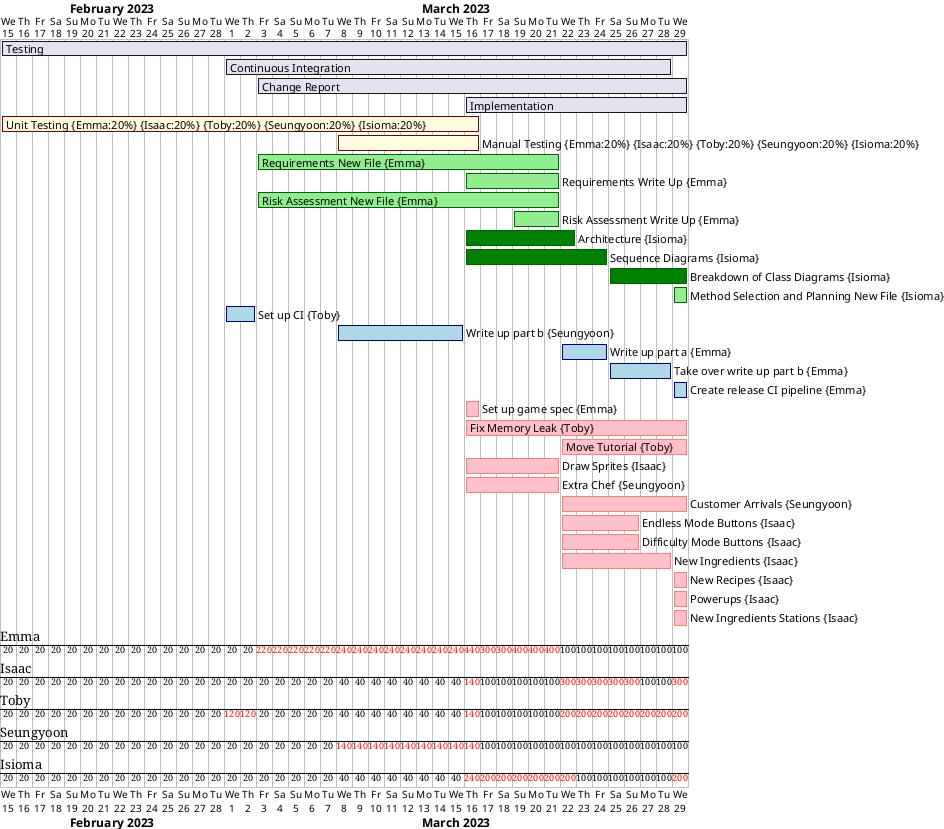 @startgantt

Project starts 2023-02-15

[Testing] starts 2023-02-15
[Testing] lasts 43 days
[Continuous Integration] starts 2023-03-01
[Continuous Integration] lasts 28 days
[Change Report] starts 2023-03-03
[Change Report] lasts 27 days
[Implementation] starts 2023-03-16
[Implementation] lasts 14 days

[Unit Testing] on {Emma:20%} {Isaac:20%} {Toby:20%} {Seungyoon:20%} {Isioma:20%} starts 2023-02-15 and ends 2023-03-16 and is colored in LightYellow/Maroon
[Manual Testing] on {Emma:20%} {Isaac:20%} {Toby:20%} {Seungyoon:20%} {Isioma:20%} starts 2023-03-08 and ends 2023-03-16 and is colored in LightYellow/Maroon

[Requirements New File] on {Emma:100%} starts 2023-03-03 and ends 2023-03-21 and is colored in LightGreen/DarkGreen
[Requirements Write Up] on {Emma:100%} starts 2023-03-16 and ends 2023-03-21 and is colored in LightGreen/DarkGreen
[Risk Assessment New File] on {Emma:100%} starts 2023-03-03 and ends 2023-03-21 and is colored in LightGreen/DarkGreen
[Risk Assessment Write Up] on {Emma:100%} starts 2023-03-19 and ends 2023-03-21 and is colored in LightGreen/DarkGreen
[Architecture] on {Isioma:100%} starts 2023-03-16 and ends 2023-03-22 and is colored in Green/DarkGreen
[Sequence Diagrams] on {Isioma:100%} starts 2023-03-16 and ends 2023-03-24 and is colored in Green/DarkGreen
[Breakdown of Class Diagrams] on {Isioma:100%} starts 2023-03-25 and ends 2023-03-29 and is colored in Green/DarkGreen
[Method Selection and Planning New File] on {Isioma:100%} starts 2023-03-29 and ends 2023-03-29 and is colored in LightGreen/DarkGreen

[Set up CI] on {Toby:100%} starts 2023-03-01 and ends 2023-03-02 and is colored in LightBlue/DarkBlue
[Write up part b] on {Seungyoon:100%} starts 2023-03-08 and ends 2023-03-15 and is colored in LightBlue/DarkBlue
[Write up part a] on {Emma:100%} starts 2023-03-22 and ends 2023-03-24 and is colored in LightBlue/DarkBlue
[Take over write up part b] on {Emma:100%} starts 2023-03-25 and ends 2023-03-28 and is colored in LightBlue/DarkBlue
[Create release CI pipeline] on {Emma:100%} starts 2023-03-29 and ends 2023-03-29 and is colored in LightBlue/DarkBlue

[Set up game spec] on {Emma:100%} starts 2023-03-16 and ends 2023-03-16 and is colored in Pink/Salmon
[Fix Memory Leak] on {Toby:100%} starts 2023-03-16 and ends 2023-03-29 and is colored in Pink/Salmon
[Move Tutorial] on {Toby:100%} starts 2023-03-22 and ends 2023-03-29 and is colored in Pink/Salmon
[Draw Sprites] on {Isaac:100%} starts 2023-03-16 and ends 2023-03-21 and is colored in Pink/Salmon
[Extra Chef] on {Seungyoon:100%} starts 2023-03-16 and ends 2023-03-21 and is colored in Pink/Salmon
[Customer Arrivals] on {Seungyoon:100%} starts 2023-03-22 and ends 2023-03-29 and is colored in Pink/Salmon
[Endless Mode Buttons] on {Isaac:100%} starts 2023-03-22 and ends 2023-03-26 and is colored in Pink/Salmon
[Difficulty Mode Buttons] on {Isaac:100%} starts 2023-03-22 and ends 2023-03-26 and is colored in Pink/Salmon
[New Ingredients] on {Isaac:100%} starts 2023-03-22 and ends 2023-03-28 and is colored in Pink/Salmon
[New Recipes] on {Isaac:100%} starts 2023-03-29 and ends 2023-03-29 and is colored in Pink/Salmon
[Powerups] on {Isaac:100%} starts 2023-03-29 and ends 2023-03-29 and is colored in Pink/Salmon
[New Ingredients Stations] on {Isaac:100%} starts 2023-03-29 and ends 2023-03-29 and is colored in Pink/Salmon
@endgantt